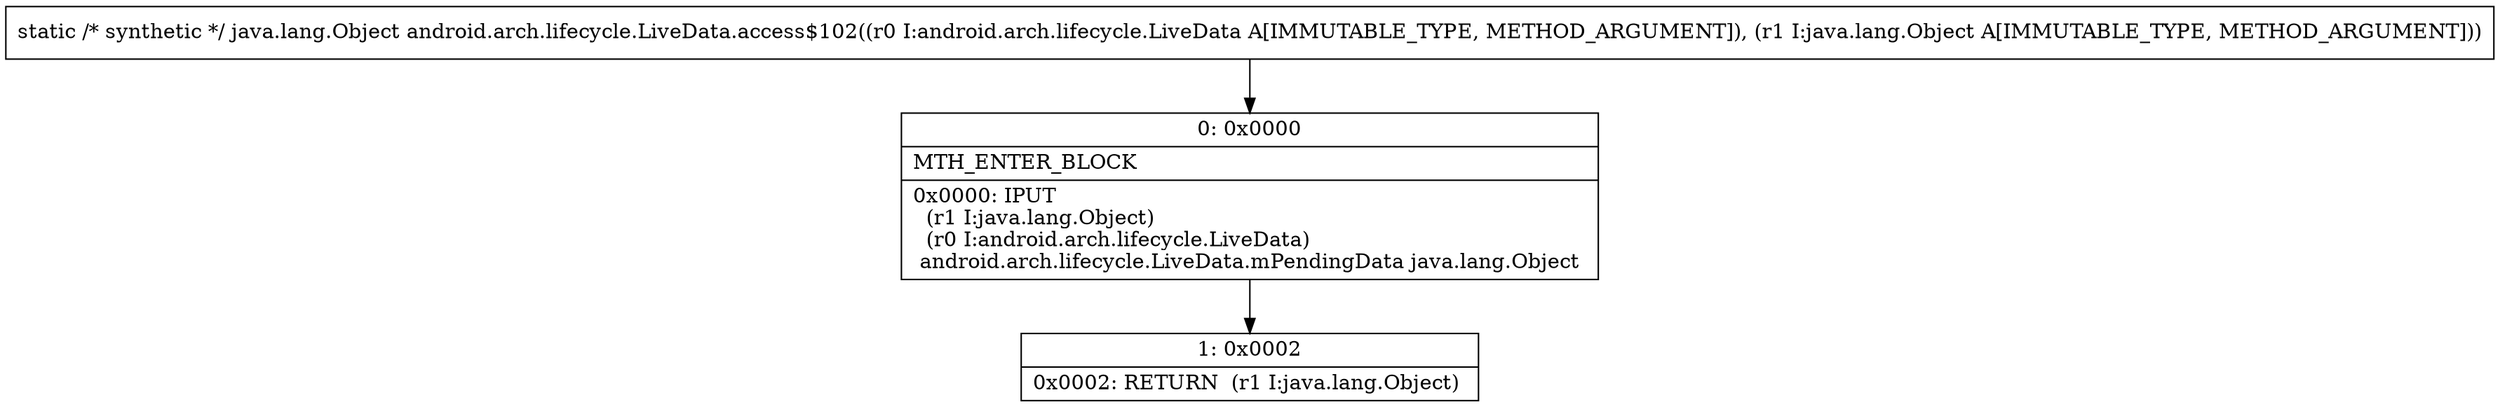 digraph "CFG forandroid.arch.lifecycle.LiveData.access$102(Landroid\/arch\/lifecycle\/LiveData;Ljava\/lang\/Object;)Ljava\/lang\/Object;" {
Node_0 [shape=record,label="{0\:\ 0x0000|MTH_ENTER_BLOCK\l|0x0000: IPUT  \l  (r1 I:java.lang.Object)\l  (r0 I:android.arch.lifecycle.LiveData)\l android.arch.lifecycle.LiveData.mPendingData java.lang.Object \l}"];
Node_1 [shape=record,label="{1\:\ 0x0002|0x0002: RETURN  (r1 I:java.lang.Object) \l}"];
MethodNode[shape=record,label="{static \/* synthetic *\/ java.lang.Object android.arch.lifecycle.LiveData.access$102((r0 I:android.arch.lifecycle.LiveData A[IMMUTABLE_TYPE, METHOD_ARGUMENT]), (r1 I:java.lang.Object A[IMMUTABLE_TYPE, METHOD_ARGUMENT])) }"];
MethodNode -> Node_0;
Node_0 -> Node_1;
}

